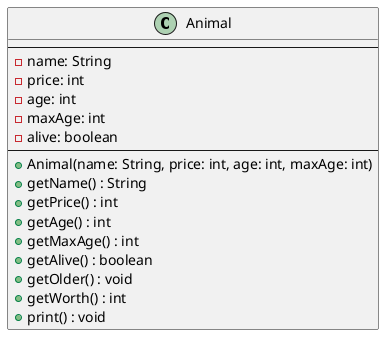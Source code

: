@startuml MyDiagramName
class Animal {
    ----
    - name: String
    - price: int
    - age: int
    - maxAge: int
    - alive: boolean
    ----
    + Animal(name: String, price: int, age: int, maxAge: int)
    + getName() : String
    + getPrice() : int
    + getAge() : int
    + getMaxAge() : int
    + getAlive() : boolean
    + getOlder() : void
    + getWorth() : int
    + print() : void
}
@enduml
